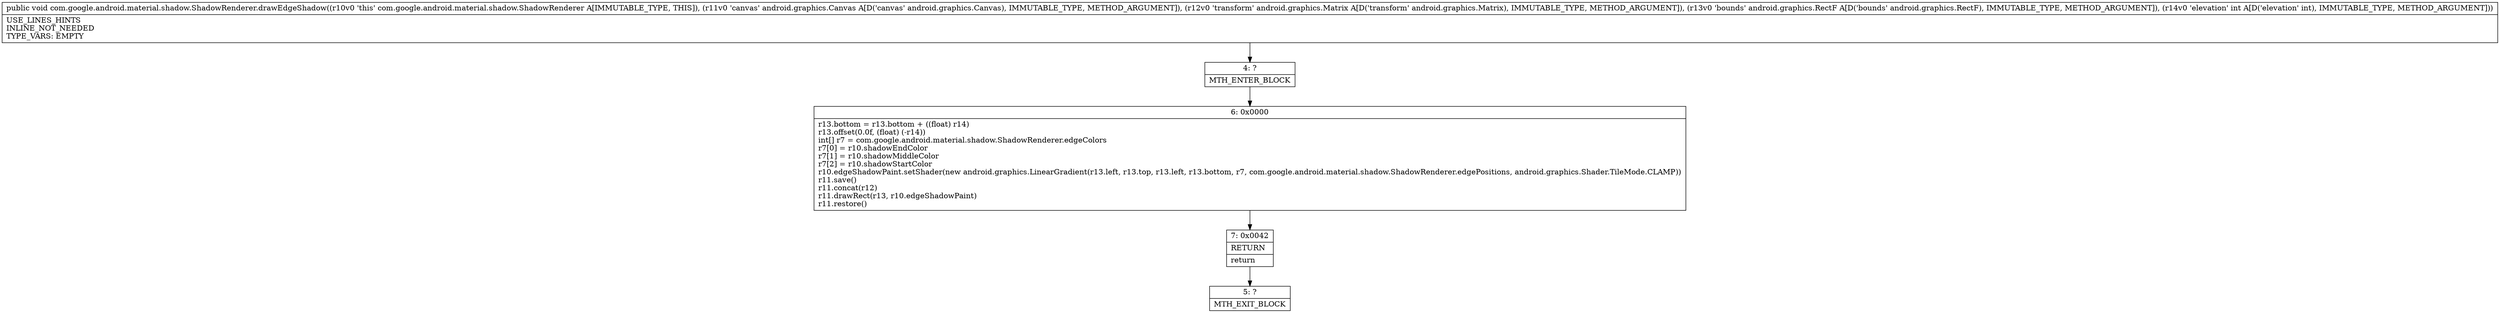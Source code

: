 digraph "CFG forcom.google.android.material.shadow.ShadowRenderer.drawEdgeShadow(Landroid\/graphics\/Canvas;Landroid\/graphics\/Matrix;Landroid\/graphics\/RectF;I)V" {
Node_4 [shape=record,label="{4\:\ ?|MTH_ENTER_BLOCK\l}"];
Node_6 [shape=record,label="{6\:\ 0x0000|r13.bottom = r13.bottom + ((float) r14)\lr13.offset(0.0f, (float) (\-r14))\lint[] r7 = com.google.android.material.shadow.ShadowRenderer.edgeColors\lr7[0] = r10.shadowEndColor\lr7[1] = r10.shadowMiddleColor\lr7[2] = r10.shadowStartColor\lr10.edgeShadowPaint.setShader(new android.graphics.LinearGradient(r13.left, r13.top, r13.left, r13.bottom, r7, com.google.android.material.shadow.ShadowRenderer.edgePositions, android.graphics.Shader.TileMode.CLAMP))\lr11.save()\lr11.concat(r12)\lr11.drawRect(r13, r10.edgeShadowPaint)\lr11.restore()\l}"];
Node_7 [shape=record,label="{7\:\ 0x0042|RETURN\l|return\l}"];
Node_5 [shape=record,label="{5\:\ ?|MTH_EXIT_BLOCK\l}"];
MethodNode[shape=record,label="{public void com.google.android.material.shadow.ShadowRenderer.drawEdgeShadow((r10v0 'this' com.google.android.material.shadow.ShadowRenderer A[IMMUTABLE_TYPE, THIS]), (r11v0 'canvas' android.graphics.Canvas A[D('canvas' android.graphics.Canvas), IMMUTABLE_TYPE, METHOD_ARGUMENT]), (r12v0 'transform' android.graphics.Matrix A[D('transform' android.graphics.Matrix), IMMUTABLE_TYPE, METHOD_ARGUMENT]), (r13v0 'bounds' android.graphics.RectF A[D('bounds' android.graphics.RectF), IMMUTABLE_TYPE, METHOD_ARGUMENT]), (r14v0 'elevation' int A[D('elevation' int), IMMUTABLE_TYPE, METHOD_ARGUMENT]))  | USE_LINES_HINTS\lINLINE_NOT_NEEDED\lTYPE_VARS: EMPTY\l}"];
MethodNode -> Node_4;Node_4 -> Node_6;
Node_6 -> Node_7;
Node_7 -> Node_5;
}

